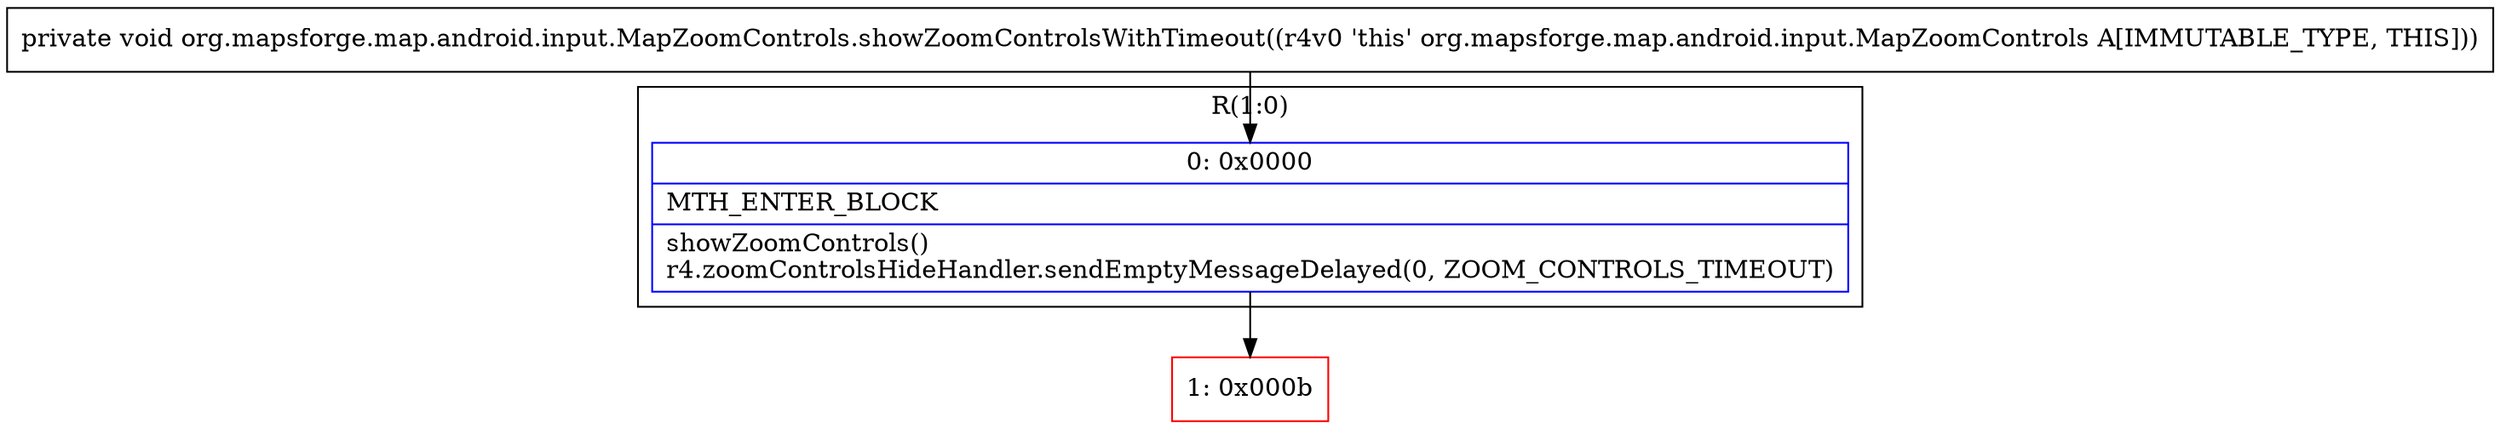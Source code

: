 digraph "CFG fororg.mapsforge.map.android.input.MapZoomControls.showZoomControlsWithTimeout()V" {
subgraph cluster_Region_193437387 {
label = "R(1:0)";
node [shape=record,color=blue];
Node_0 [shape=record,label="{0\:\ 0x0000|MTH_ENTER_BLOCK\l|showZoomControls()\lr4.zoomControlsHideHandler.sendEmptyMessageDelayed(0, ZOOM_CONTROLS_TIMEOUT)\l}"];
}
Node_1 [shape=record,color=red,label="{1\:\ 0x000b}"];
MethodNode[shape=record,label="{private void org.mapsforge.map.android.input.MapZoomControls.showZoomControlsWithTimeout((r4v0 'this' org.mapsforge.map.android.input.MapZoomControls A[IMMUTABLE_TYPE, THIS])) }"];
MethodNode -> Node_0;
Node_0 -> Node_1;
}

